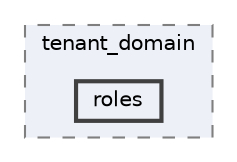 digraph "resources/views/backend/site_super_admin/tenant_domain/roles"
{
 // LATEX_PDF_SIZE
  bgcolor="transparent";
  edge [fontname=Helvetica,fontsize=10,labelfontname=Helvetica,labelfontsize=10];
  node [fontname=Helvetica,fontsize=10,shape=box,height=0.2,width=0.4];
  compound=true
  subgraph clusterdir_5975ae8f8da94179778981b03fa6a768 {
    graph [ bgcolor="#edf0f7", pencolor="grey50", label="tenant_domain", fontname=Helvetica,fontsize=10 style="filled,dashed", URL="dir_5975ae8f8da94179778981b03fa6a768.html",tooltip=""]
  dir_0049ce64590ca8a08227a2c8110b1a07 [label="roles", fillcolor="#edf0f7", color="grey25", style="filled,bold", URL="dir_0049ce64590ca8a08227a2c8110b1a07.html",tooltip=""];
  }
}
